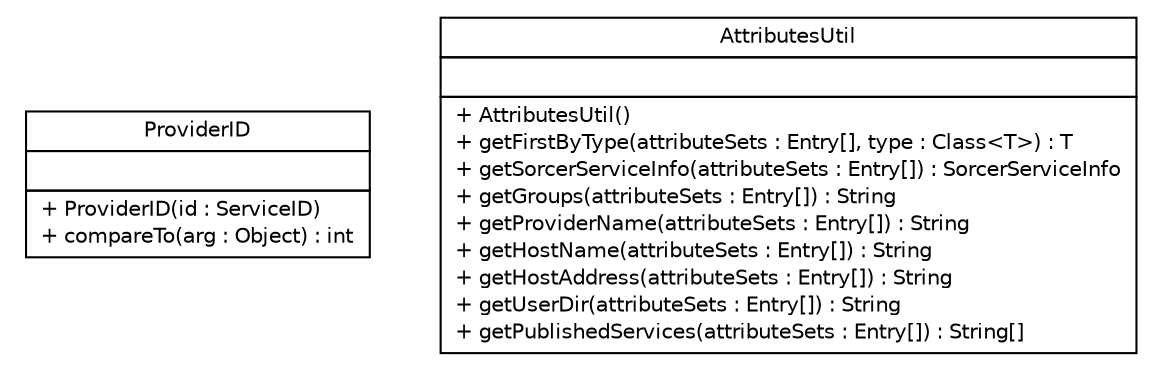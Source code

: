 #!/usr/local/bin/dot
#
# Class diagram 
# Generated by UMLGraph version R5_6 (http://www.umlgraph.org/)
#

digraph G {
	edge [fontname="Helvetica",fontsize=10,labelfontname="Helvetica",labelfontsize=10];
	node [fontname="Helvetica",fontsize=10,shape=plaintext];
	nodesep=0.25;
	ranksep=0.5;
	// sorcer.jini.lookup.ProviderID
	c24996 [label=<<table title="sorcer.jini.lookup.ProviderID" border="0" cellborder="1" cellspacing="0" cellpadding="2" port="p" href="./ProviderID.html">
		<tr><td><table border="0" cellspacing="0" cellpadding="1">
<tr><td align="center" balign="center"> ProviderID </td></tr>
		</table></td></tr>
		<tr><td><table border="0" cellspacing="0" cellpadding="1">
<tr><td align="left" balign="left">  </td></tr>
		</table></td></tr>
		<tr><td><table border="0" cellspacing="0" cellpadding="1">
<tr><td align="left" balign="left"> + ProviderID(id : ServiceID) </td></tr>
<tr><td align="left" balign="left"> + compareTo(arg : Object) : int </td></tr>
		</table></td></tr>
		</table>>, URL="./ProviderID.html", fontname="Helvetica", fontcolor="black", fontsize=10.0];
	// sorcer.jini.lookup.AttributesUtil
	c24997 [label=<<table title="sorcer.jini.lookup.AttributesUtil" border="0" cellborder="1" cellspacing="0" cellpadding="2" port="p" href="./AttributesUtil.html">
		<tr><td><table border="0" cellspacing="0" cellpadding="1">
<tr><td align="center" balign="center"> AttributesUtil </td></tr>
		</table></td></tr>
		<tr><td><table border="0" cellspacing="0" cellpadding="1">
<tr><td align="left" balign="left">  </td></tr>
		</table></td></tr>
		<tr><td><table border="0" cellspacing="0" cellpadding="1">
<tr><td align="left" balign="left"> + AttributesUtil() </td></tr>
<tr><td align="left" balign="left"> + getFirstByType(attributeSets : Entry[], type : Class&lt;T&gt;) : T </td></tr>
<tr><td align="left" balign="left"> + getSorcerServiceInfo(attributeSets : Entry[]) : SorcerServiceInfo </td></tr>
<tr><td align="left" balign="left"> + getGroups(attributeSets : Entry[]) : String </td></tr>
<tr><td align="left" balign="left"> + getProviderName(attributeSets : Entry[]) : String </td></tr>
<tr><td align="left" balign="left"> + getHostName(attributeSets : Entry[]) : String </td></tr>
<tr><td align="left" balign="left"> + getHostAddress(attributeSets : Entry[]) : String </td></tr>
<tr><td align="left" balign="left"> + getUserDir(attributeSets : Entry[]) : String </td></tr>
<tr><td align="left" balign="left"> + getPublishedServices(attributeSets : Entry[]) : String[] </td></tr>
		</table></td></tr>
		</table>>, URL="./AttributesUtil.html", fontname="Helvetica", fontcolor="black", fontsize=10.0];
}

